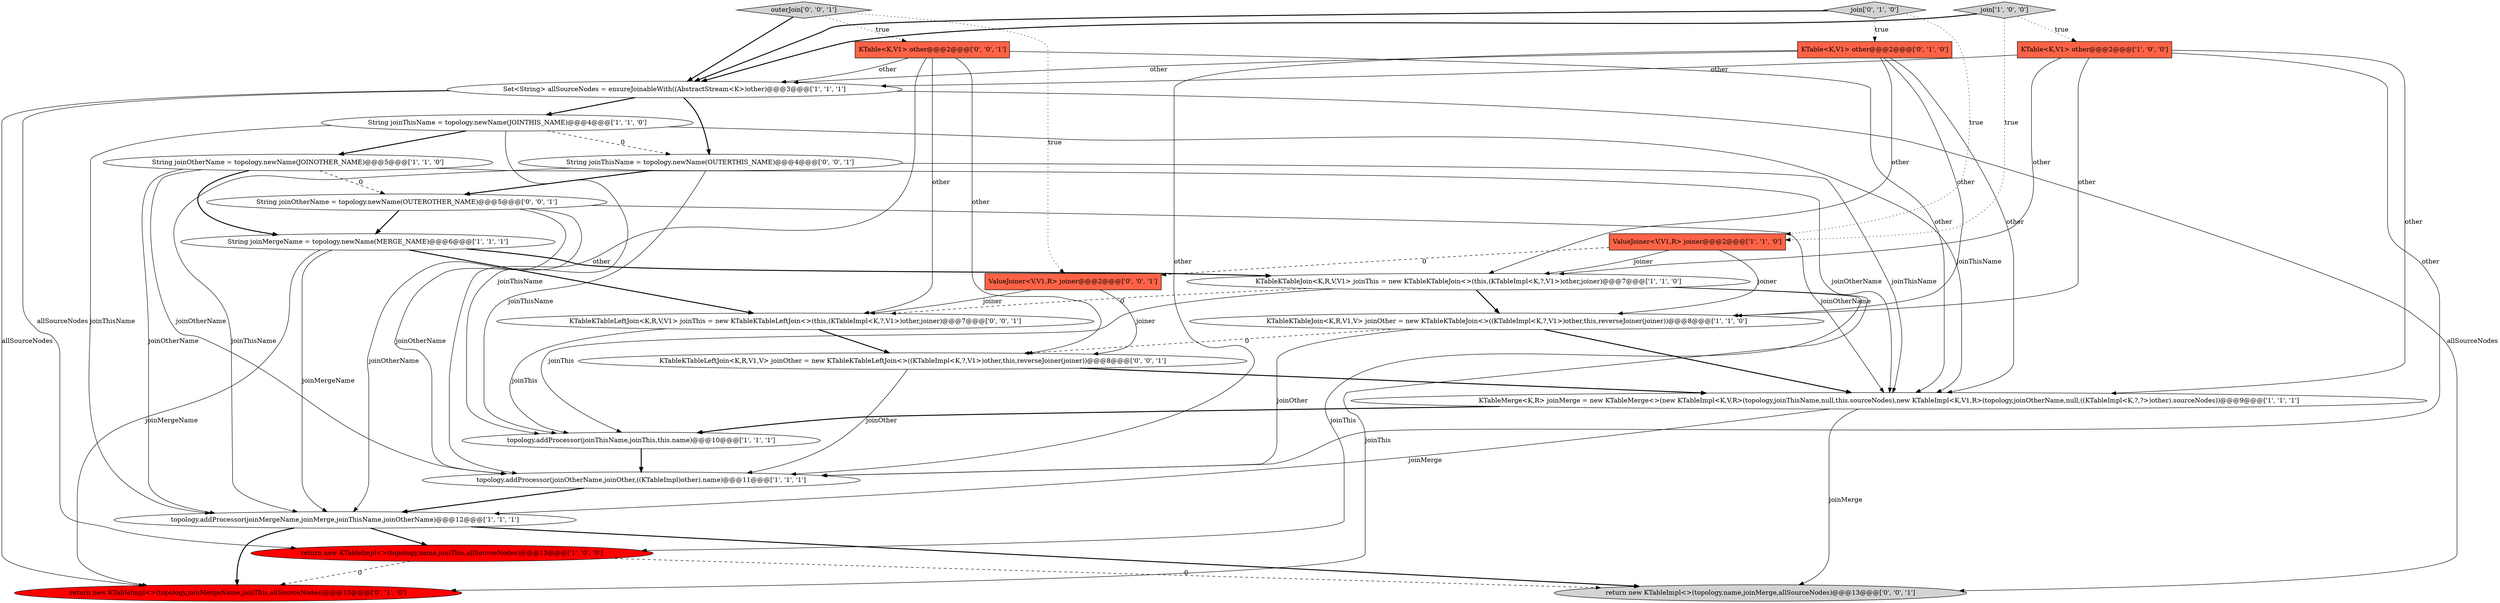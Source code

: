 digraph {
3 [style = filled, label = "KTable<K,V1> other@@@2@@@['1', '0', '0']", fillcolor = tomato, shape = box image = "AAA0AAABBB1BBB"];
11 [style = filled, label = "Set<String> allSourceNodes = ensureJoinableWith((AbstractStream<K>)other)@@@3@@@['1', '1', '1']", fillcolor = white, shape = ellipse image = "AAA0AAABBB1BBB"];
0 [style = filled, label = "topology.addProcessor(joinOtherName,joinOther,((KTableImpl)other).name)@@@11@@@['1', '1', '1']", fillcolor = white, shape = ellipse image = "AAA0AAABBB1BBB"];
15 [style = filled, label = "join['0', '1', '0']", fillcolor = lightgray, shape = diamond image = "AAA0AAABBB2BBB"];
22 [style = filled, label = "String joinOtherName = topology.newName(OUTEROTHER_NAME)@@@5@@@['0', '0', '1']", fillcolor = white, shape = ellipse image = "AAA0AAABBB3BBB"];
16 [style = filled, label = "KTable<K,V1> other@@@2@@@['0', '1', '0']", fillcolor = tomato, shape = box image = "AAA0AAABBB2BBB"];
6 [style = filled, label = "topology.addProcessor(joinMergeName,joinMerge,joinThisName,joinOtherName)@@@12@@@['1', '1', '1']", fillcolor = white, shape = ellipse image = "AAA0AAABBB1BBB"];
21 [style = filled, label = "KTableKTableLeftJoin<K,R,V,V1> joinThis = new KTableKTableLeftJoin<>(this,(KTableImpl<K,?,V1>)other,joiner)@@@7@@@['0', '0', '1']", fillcolor = white, shape = ellipse image = "AAA0AAABBB3BBB"];
10 [style = filled, label = "KTableKTableJoin<K,R,V1,V> joinOther = new KTableKTableJoin<>((KTableImpl<K,?,V1>)other,this,reverseJoiner(joiner))@@@8@@@['1', '1', '0']", fillcolor = white, shape = ellipse image = "AAA0AAABBB1BBB"];
13 [style = filled, label = "String joinMergeName = topology.newName(MERGE_NAME)@@@6@@@['1', '1', '1']", fillcolor = white, shape = ellipse image = "AAA0AAABBB1BBB"];
19 [style = filled, label = "ValueJoiner<V,V1,R> joiner@@@2@@@['0', '0', '1']", fillcolor = tomato, shape = box image = "AAA0AAABBB3BBB"];
5 [style = filled, label = "String joinThisName = topology.newName(JOINTHIS_NAME)@@@4@@@['1', '1', '0']", fillcolor = white, shape = ellipse image = "AAA0AAABBB1BBB"];
2 [style = filled, label = "KTableKTableJoin<K,R,V,V1> joinThis = new KTableKTableJoin<>(this,(KTableImpl<K,?,V1>)other,joiner)@@@7@@@['1', '1', '0']", fillcolor = white, shape = ellipse image = "AAA0AAABBB1BBB"];
12 [style = filled, label = "ValueJoiner<V,V1,R> joiner@@@2@@@['1', '1', '0']", fillcolor = tomato, shape = box image = "AAA0AAABBB1BBB"];
24 [style = filled, label = "String joinThisName = topology.newName(OUTERTHIS_NAME)@@@4@@@['0', '0', '1']", fillcolor = white, shape = ellipse image = "AAA0AAABBB3BBB"];
8 [style = filled, label = "KTableMerge<K,R> joinMerge = new KTableMerge<>(new KTableImpl<K,V,R>(topology,joinThisName,null,this.sourceNodes),new KTableImpl<K,V1,R>(topology,joinOtherName,null,((KTableImpl<K,?,?>)other).sourceNodes))@@@9@@@['1', '1', '1']", fillcolor = white, shape = ellipse image = "AAA0AAABBB1BBB"];
9 [style = filled, label = "return new KTableImpl<>(topology,name,joinThis,allSourceNodes)@@@13@@@['1', '0', '0']", fillcolor = red, shape = ellipse image = "AAA1AAABBB1BBB"];
7 [style = filled, label = "join['1', '0', '0']", fillcolor = lightgray, shape = diamond image = "AAA0AAABBB1BBB"];
14 [style = filled, label = "return new KTableImpl<>(topology,joinMergeName,joinThis,allSourceNodes)@@@13@@@['0', '1', '0']", fillcolor = red, shape = ellipse image = "AAA1AAABBB2BBB"];
17 [style = filled, label = "KTable<K,V1> other@@@2@@@['0', '0', '1']", fillcolor = tomato, shape = box image = "AAA0AAABBB3BBB"];
4 [style = filled, label = "topology.addProcessor(joinThisName,joinThis,this.name)@@@10@@@['1', '1', '1']", fillcolor = white, shape = ellipse image = "AAA0AAABBB1BBB"];
23 [style = filled, label = "return new KTableImpl<>(topology,name,joinMerge,allSourceNodes)@@@13@@@['0', '0', '1']", fillcolor = lightgray, shape = ellipse image = "AAA0AAABBB3BBB"];
1 [style = filled, label = "String joinOtherName = topology.newName(JOINOTHER_NAME)@@@5@@@['1', '1', '0']", fillcolor = white, shape = ellipse image = "AAA0AAABBB1BBB"];
20 [style = filled, label = "KTableKTableLeftJoin<K,R,V1,V> joinOther = new KTableKTableLeftJoin<>((KTableImpl<K,?,V1>)other,this,reverseJoiner(joiner))@@@8@@@['0', '0', '1']", fillcolor = white, shape = ellipse image = "AAA0AAABBB3BBB"];
18 [style = filled, label = "outerJoin['0', '0', '1']", fillcolor = lightgray, shape = diamond image = "AAA0AAABBB3BBB"];
17->11 [style = solid, label="other"];
19->20 [style = solid, label="joiner"];
3->0 [style = solid, label="other"];
16->8 [style = solid, label="other"];
7->11 [style = bold, label=""];
17->20 [style = solid, label="other"];
12->10 [style = solid, label="joiner"];
5->6 [style = solid, label="joinThisName"];
12->2 [style = solid, label="joiner"];
0->6 [style = bold, label=""];
24->6 [style = solid, label="joinThisName"];
6->23 [style = bold, label=""];
3->10 [style = solid, label="other"];
5->8 [style = solid, label="joinThisName"];
16->0 [style = solid, label="other"];
18->11 [style = bold, label=""];
18->19 [style = dotted, label="true"];
5->24 [style = dashed, label="0"];
1->0 [style = solid, label="joinOtherName"];
13->6 [style = solid, label="joinMergeName"];
20->0 [style = solid, label="joinOther"];
24->4 [style = solid, label="joinThisName"];
15->16 [style = dotted, label="true"];
5->4 [style = solid, label="joinThisName"];
16->2 [style = solid, label="other"];
2->10 [style = bold, label=""];
11->24 [style = bold, label=""];
24->22 [style = bold, label=""];
1->13 [style = bold, label=""];
9->23 [style = dashed, label="0"];
3->8 [style = solid, label="other"];
17->8 [style = solid, label="other"];
1->22 [style = dashed, label="0"];
4->0 [style = bold, label=""];
17->21 [style = solid, label="other"];
7->12 [style = dotted, label="true"];
3->2 [style = solid, label="other"];
6->14 [style = bold, label=""];
1->8 [style = solid, label="joinOtherName"];
21->4 [style = solid, label="joinThis"];
5->1 [style = bold, label=""];
11->5 [style = bold, label=""];
20->8 [style = bold, label=""];
21->20 [style = bold, label=""];
9->14 [style = dashed, label="0"];
15->11 [style = bold, label=""];
10->8 [style = bold, label=""];
12->19 [style = dashed, label="0"];
2->21 [style = dashed, label="0"];
24->8 [style = solid, label="joinThisName"];
8->6 [style = solid, label="joinMerge"];
2->9 [style = solid, label="joinThis"];
16->10 [style = solid, label="other"];
7->3 [style = dotted, label="true"];
17->0 [style = solid, label="other"];
11->23 [style = solid, label="allSourceNodes"];
22->0 [style = solid, label="joinOtherName"];
22->6 [style = solid, label="joinOtherName"];
8->23 [style = solid, label="joinMerge"];
3->11 [style = solid, label="other"];
2->14 [style = solid, label="joinThis"];
22->8 [style = solid, label="joinOtherName"];
15->12 [style = dotted, label="true"];
10->20 [style = dashed, label="0"];
1->6 [style = solid, label="joinOtherName"];
18->17 [style = dotted, label="true"];
13->14 [style = solid, label="joinMergeName"];
8->4 [style = bold, label=""];
6->9 [style = bold, label=""];
13->21 [style = bold, label=""];
11->14 [style = solid, label="allSourceNodes"];
16->11 [style = solid, label="other"];
19->21 [style = solid, label="joiner"];
10->0 [style = solid, label="joinOther"];
22->13 [style = bold, label=""];
2->4 [style = solid, label="joinThis"];
11->9 [style = solid, label="allSourceNodes"];
13->2 [style = bold, label=""];
}
